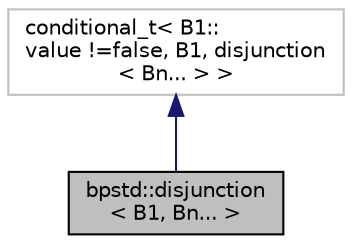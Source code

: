 digraph "bpstd::disjunction&lt; B1, Bn... &gt;"
{
 // LATEX_PDF_SIZE
  edge [fontname="Helvetica",fontsize="10",labelfontname="Helvetica",labelfontsize="10"];
  node [fontname="Helvetica",fontsize="10",shape=record];
  Node1 [label="bpstd::disjunction\l\< B1, Bn... \>",height=0.2,width=0.4,color="black", fillcolor="grey75", style="filled", fontcolor="black",tooltip=" "];
  Node2 -> Node1 [dir="back",color="midnightblue",fontsize="10",style="solid",fontname="Helvetica"];
  Node2 [label="conditional_t\< B1::\lvalue !=false, B1, disjunction\l\< Bn... \> \>",height=0.2,width=0.4,color="grey75", fillcolor="white", style="filled",tooltip=" "];
}
